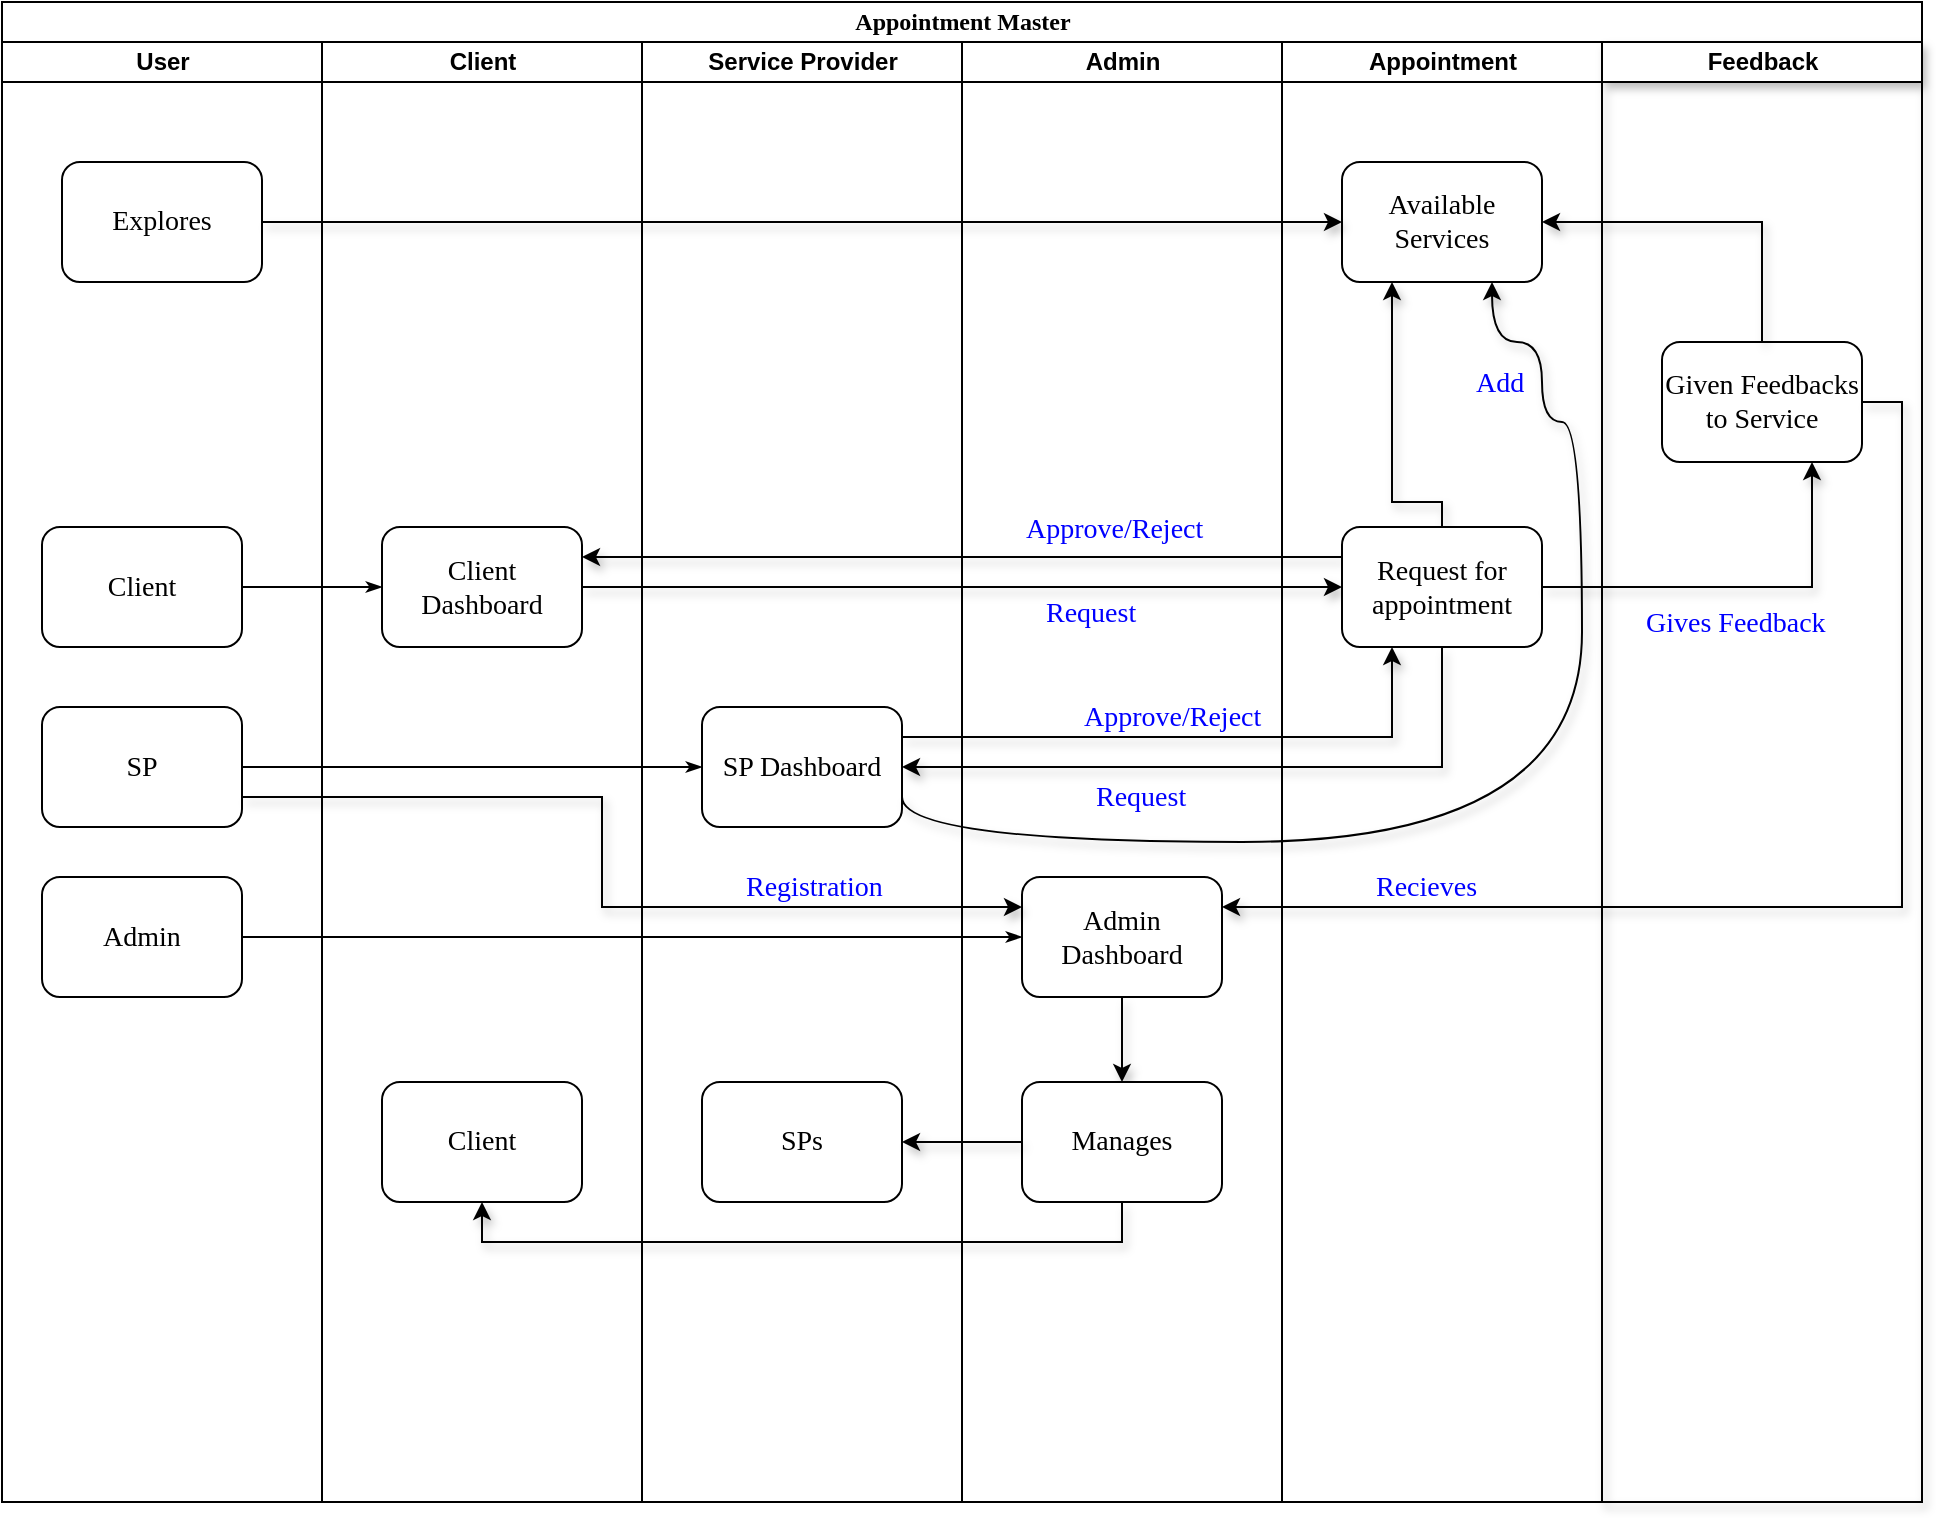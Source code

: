<mxfile userAgent="Mozilla/5.0 (Windows NT 10.0; Win64; x64) AppleWebKit/537.36 (KHTML, like Gecko) draw.io/8.8.0 Chrome/61.0.316.100 Electron/2.0.2 Safari/537.36" version="8.8.0" editor="www.draw.io" type="device"><diagram name="Page-1" id="74e2e168-ea6b-b213-b513-2b3c1d86103e"><mxGraphModel dx="1737" dy="1032" grid="1" gridSize="10" guides="1" tooltips="1" connect="1" arrows="1" fold="1" page="1" pageScale="1" pageWidth="1100" pageHeight="850" background="#ffffff" math="0" shadow="0"><root><mxCell id="0"/><mxCell id="1" parent="0"/><mxCell id="77e6c97f196da883-1" value="Appointment Master" style="swimlane;html=1;childLayout=stackLayout;startSize=20;rounded=0;shadow=0;labelBackgroundColor=none;strokeColor=#000000;strokeWidth=1;fillColor=#ffffff;fontFamily=Verdana;fontSize=12;fontColor=#000000;align=center;labelBorderColor=none;" parent="1" vertex="1"><mxGeometry x="70" y="40" width="960" height="750" as="geometry"/></mxCell><mxCell id="77e6c97f196da883-2" value="User" style="swimlane;html=1;startSize=20;labelBorderColor=none;" parent="77e6c97f196da883-1" vertex="1"><mxGeometry y="20" width="160" height="730" as="geometry"/></mxCell><mxCell id="77e6c97f196da883-8" value="Client" style="rounded=1;whiteSpace=wrap;html=1;shadow=0;labelBackgroundColor=none;strokeColor=#000000;strokeWidth=1;fillColor=#ffffff;fontFamily=Verdana;fontSize=14;fontColor=#000000;align=center;labelBorderColor=none;" parent="77e6c97f196da883-2" vertex="1"><mxGeometry x="20" y="242.5" width="100" height="60" as="geometry"/></mxCell><mxCell id="77e6c97f196da883-9" value="SP" style="rounded=1;whiteSpace=wrap;html=1;shadow=0;labelBackgroundColor=none;strokeColor=#000000;strokeWidth=1;fillColor=#ffffff;fontFamily=Verdana;fontSize=14;fontColor=#000000;align=center;labelBorderColor=none;" parent="77e6c97f196da883-2" vertex="1"><mxGeometry x="20" y="332.5" width="100" height="60" as="geometry"/></mxCell><mxCell id="6" value="Admin" style="rounded=1;whiteSpace=wrap;html=1;shadow=0;labelBackgroundColor=none;strokeColor=#000000;strokeWidth=1;fillColor=#ffffff;fontFamily=Verdana;fontSize=14;fontColor=#000000;align=center;labelBorderColor=none;" vertex="1" parent="77e6c97f196da883-2"><mxGeometry x="20" y="417.5" width="100" height="60" as="geometry"/></mxCell><mxCell id="7" value="Explores" style="rounded=1;whiteSpace=wrap;html=1;shadow=0;labelBackgroundColor=none;strokeColor=#000000;strokeWidth=1;fillColor=#ffffff;fontFamily=Verdana;fontSize=14;fontColor=#000000;align=center;labelBorderColor=none;" vertex="1" parent="77e6c97f196da883-2"><mxGeometry x="30" y="60" width="100" height="60" as="geometry"/></mxCell><mxCell id="77e6c97f196da883-26" style="edgeStyle=orthogonalEdgeStyle;rounded=1;html=1;labelBackgroundColor=none;startArrow=none;startFill=0;startSize=5;endArrow=classicThin;endFill=1;endSize=5;jettySize=auto;orthogonalLoop=1;strokeColor=#000000;strokeWidth=1;fontFamily=Verdana;fontSize=8;fontColor=#000000;labelBorderColor=none;" parent="77e6c97f196da883-1" source="77e6c97f196da883-8" target="77e6c97f196da883-11" edge="1"><mxGeometry relative="1" as="geometry"/></mxCell><mxCell id="77e6c97f196da883-28" style="edgeStyle=orthogonalEdgeStyle;rounded=1;html=1;labelBackgroundColor=none;startArrow=none;startFill=0;startSize=5;endArrow=classicThin;endFill=1;endSize=5;jettySize=auto;orthogonalLoop=1;strokeColor=#000000;strokeWidth=1;fontFamily=Verdana;fontSize=8;fontColor=#000000;labelBorderColor=none;" parent="77e6c97f196da883-1" source="77e6c97f196da883-9" target="77e6c97f196da883-12" edge="1"><mxGeometry relative="1" as="geometry"/></mxCell><mxCell id="77e6c97f196da883-33" style="edgeStyle=orthogonalEdgeStyle;rounded=1;html=1;labelBackgroundColor=none;startArrow=none;startFill=0;startSize=5;endArrow=classicThin;endFill=1;endSize=5;jettySize=auto;orthogonalLoop=1;strokeColor=#000000;strokeWidth=1;fontFamily=Verdana;fontSize=8;fontColor=#000000;exitX=1;exitY=0.5;labelBorderColor=none;" parent="77e6c97f196da883-1" source="6" target="77e6c97f196da883-15" edge="1"><mxGeometry relative="1" as="geometry"><mxPoint x="130" y="467.5" as="sourcePoint"/></mxGeometry></mxCell><mxCell id="11" style="edgeStyle=orthogonalEdgeStyle;rounded=0;comic=0;html=1;exitX=1;exitY=0.5;shadow=1;startArrow=none;startFill=0;endArrow=classic;endFill=1;endSize=6;jettySize=auto;orthogonalLoop=1;strokeColor=#000000;strokeWidth=1;fontFamily=Georgia;fontSize=14;fontColor=#0000FF;labelBorderColor=none;" edge="1" parent="77e6c97f196da883-1" source="77e6c97f196da883-11" target="10"><mxGeometry relative="1" as="geometry"/></mxCell><mxCell id="12" style="edgeStyle=orthogonalEdgeStyle;rounded=0;comic=0;html=1;exitX=0.5;exitY=1;entryX=1;entryY=0.5;shadow=1;startArrow=none;startFill=0;endArrow=classic;endFill=1;endSize=6;jettySize=auto;orthogonalLoop=1;strokeColor=#000000;strokeWidth=1;fontFamily=Georgia;fontSize=14;fontColor=#0000FF;labelBorderColor=none;" edge="1" parent="77e6c97f196da883-1" source="10" target="77e6c97f196da883-12"><mxGeometry relative="1" as="geometry"/></mxCell><mxCell id="13" style="edgeStyle=orthogonalEdgeStyle;rounded=0;comic=0;html=1;exitX=1;exitY=0.25;entryX=0.25;entryY=1;shadow=1;startArrow=none;startFill=0;endArrow=classic;endFill=1;endSize=6;jettySize=auto;orthogonalLoop=1;strokeColor=#000000;strokeWidth=1;fontFamily=Georgia;fontSize=14;fontColor=#0000FF;labelBorderColor=none;" edge="1" parent="77e6c97f196da883-1" source="77e6c97f196da883-12" target="10"><mxGeometry relative="1" as="geometry"/></mxCell><mxCell id="14" style="edgeStyle=orthogonalEdgeStyle;rounded=0;comic=0;html=1;exitX=0;exitY=0.25;entryX=1;entryY=0.25;shadow=1;startArrow=none;startFill=0;endArrow=classic;endFill=1;endSize=6;jettySize=auto;orthogonalLoop=1;strokeColor=#000000;strokeWidth=1;fontFamily=Georgia;fontSize=14;fontColor=#0000FF;labelBorderColor=none;" edge="1" parent="77e6c97f196da883-1" source="10" target="77e6c97f196da883-11"><mxGeometry relative="1" as="geometry"/></mxCell><mxCell id="77e6c97f196da883-3" value="Client" style="swimlane;html=1;startSize=20;labelBorderColor=none;" parent="77e6c97f196da883-1" vertex="1"><mxGeometry x="160" y="20" width="160" height="730" as="geometry"/></mxCell><mxCell id="77e6c97f196da883-11" value="Client Dashboard" style="rounded=1;whiteSpace=wrap;html=1;shadow=0;labelBackgroundColor=none;strokeColor=#000000;strokeWidth=1;fillColor=#ffffff;fontFamily=Verdana;fontSize=14;fontColor=#000000;align=center;labelBorderColor=none;" parent="77e6c97f196da883-3" vertex="1"><mxGeometry x="30" y="242.5" width="100" height="60" as="geometry"/></mxCell><mxCell id="26" value="Client" style="rounded=1;whiteSpace=wrap;html=1;shadow=0;labelBackgroundColor=none;strokeColor=#000000;strokeWidth=1;fillColor=#ffffff;fontFamily=Verdana;fontSize=14;fontColor=#000000;align=center;labelBorderColor=none;" vertex="1" parent="77e6c97f196da883-3"><mxGeometry x="30" y="520" width="100" height="60" as="geometry"/></mxCell><mxCell id="77e6c97f196da883-4" value="Service Provider" style="swimlane;html=1;startSize=20;fontSize=12;labelBorderColor=none;" parent="77e6c97f196da883-1" vertex="1"><mxGeometry x="320" y="20" width="160" height="730" as="geometry"/></mxCell><mxCell id="77e6c97f196da883-12" value="SP Dashboard&lt;br style=&quot;font-size: 14px&quot;&gt;" style="rounded=1;whiteSpace=wrap;html=1;shadow=0;labelBackgroundColor=none;strokeColor=#000000;strokeWidth=1;fillColor=#ffffff;fontFamily=Verdana;fontSize=14;fontColor=#000000;align=center;labelBorderColor=none;" parent="77e6c97f196da883-4" vertex="1"><mxGeometry x="30" y="332.5" width="100" height="60" as="geometry"/></mxCell><mxCell id="27" value="SPs" style="rounded=1;whiteSpace=wrap;html=1;shadow=0;labelBackgroundColor=none;strokeColor=#000000;strokeWidth=1;fillColor=#ffffff;fontFamily=Verdana;fontSize=14;fontColor=#000000;align=center;labelBorderColor=none;" vertex="1" parent="77e6c97f196da883-4"><mxGeometry x="30" y="520" width="100" height="60" as="geometry"/></mxCell><mxCell id="77e6c97f196da883-5" value="Admin" style="swimlane;html=1;startSize=20;labelBorderColor=none;" parent="77e6c97f196da883-1" vertex="1"><mxGeometry x="480" y="20" width="160" height="730" as="geometry"/></mxCell><mxCell id="29" style="edgeStyle=orthogonalEdgeStyle;rounded=0;comic=0;html=1;exitX=0.5;exitY=1;entryX=0.5;entryY=0;shadow=1;startArrow=none;startFill=0;endArrow=classic;endFill=1;endSize=6;jettySize=auto;orthogonalLoop=1;strokeColor=#000000;strokeWidth=1;fontFamily=Georgia;fontSize=14;fontColor=#0000FF;" edge="1" parent="77e6c97f196da883-5" source="77e6c97f196da883-15" target="28"><mxGeometry relative="1" as="geometry"/></mxCell><mxCell id="77e6c97f196da883-15" value="&lt;font style=&quot;font-size: 14px;&quot;&gt;Admin Dashboard&lt;br style=&quot;font-size: 14px;&quot;&gt;&lt;/font&gt;" style="rounded=1;whiteSpace=wrap;html=1;shadow=0;labelBackgroundColor=none;strokeColor=#000000;strokeWidth=1;fillColor=#ffffff;fontFamily=Verdana;fontSize=14;fontColor=#000000;align=center;labelBorderColor=none;" parent="77e6c97f196da883-5" vertex="1"><mxGeometry x="30" y="417.5" width="100" height="60" as="geometry"/></mxCell><mxCell id="28" value="Manages" style="rounded=1;whiteSpace=wrap;html=1;shadow=0;labelBackgroundColor=none;strokeColor=#000000;strokeWidth=1;fillColor=#ffffff;fontFamily=Verdana;fontSize=14;fontColor=#000000;align=center;labelBorderColor=none;" vertex="1" parent="77e6c97f196da883-5"><mxGeometry x="30" y="520" width="100" height="60" as="geometry"/></mxCell><mxCell id="77e6c97f196da883-7" value="Appointment" style="swimlane;html=1;startSize=20;labelBorderColor=none;" parent="77e6c97f196da883-1" vertex="1"><mxGeometry x="640" y="20" width="160" height="730" as="geometry"/></mxCell><mxCell id="38" style="edgeStyle=orthogonalEdgeStyle;rounded=0;comic=0;html=1;exitX=0.5;exitY=0;entryX=0.25;entryY=1;shadow=1;startArrow=none;startFill=0;endArrow=classic;endFill=1;endSize=6;jettySize=auto;orthogonalLoop=1;strokeColor=#000000;strokeWidth=1;fontFamily=Georgia;fontSize=14;fontColor=#0000FF;" edge="1" parent="77e6c97f196da883-7" source="10" target="22"><mxGeometry relative="1" as="geometry"><Array as="points"><mxPoint x="80" y="230"/><mxPoint x="55" y="230"/></Array></mxGeometry></mxCell><mxCell id="10" value="Request for appointment" style="rounded=1;whiteSpace=wrap;html=1;shadow=0;labelBackgroundColor=none;strokeColor=#000000;strokeWidth=1;fillColor=#ffffff;fontFamily=Verdana;fontSize=14;fontColor=#000000;align=center;labelBorderColor=none;" vertex="1" parent="77e6c97f196da883-7"><mxGeometry x="30" y="242.5" width="100" height="60" as="geometry"/></mxCell><mxCell id="22" value="Available&lt;br&gt;Services&lt;br&gt;" style="rounded=1;whiteSpace=wrap;html=1;shadow=0;labelBackgroundColor=none;strokeColor=#000000;strokeWidth=1;fillColor=#ffffff;fontFamily=Verdana;fontSize=14;fontColor=#000000;align=center;labelBorderColor=none;" vertex="1" parent="77e6c97f196da883-7"><mxGeometry x="30" y="60" width="100" height="60" as="geometry"/></mxCell><mxCell id="33" value="Recieves" style="text;html=1;resizable=0;points=[];autosize=1;align=left;verticalAlign=top;spacingTop=-4;fontSize=14;fontFamily=Georgia;fontColor=#0000FF;" vertex="1" parent="77e6c97f196da883-7"><mxGeometry x="45" y="412" width="70" height="20" as="geometry"/></mxCell><mxCell id="35" value="Add" style="text;html=1;resizable=0;points=[];autosize=1;align=left;verticalAlign=top;spacingTop=-4;fontSize=14;fontFamily=Georgia;fontColor=#0000FF;" vertex="1" parent="77e6c97f196da883-7"><mxGeometry x="95" y="160" width="40" height="20" as="geometry"/></mxCell><mxCell id="8" value="Feedback&lt;br&gt;" style="swimlane;html=1;startSize=20;shadow=1;labelBorderColor=none;" vertex="1" parent="77e6c97f196da883-1"><mxGeometry x="800" y="20" width="160" height="730" as="geometry"/></mxCell><mxCell id="24" value="Given Feedbacks to Service&lt;br&gt;" style="rounded=1;whiteSpace=wrap;html=1;shadow=0;labelBackgroundColor=none;strokeColor=#000000;strokeWidth=1;fillColor=#ffffff;fontFamily=Verdana;fontSize=14;fontColor=#000000;align=center;labelBorderColor=none;" vertex="1" parent="8"><mxGeometry x="30" y="150" width="100" height="60" as="geometry"/></mxCell><mxCell id="23" style="edgeStyle=orthogonalEdgeStyle;rounded=0;comic=0;html=1;exitX=1;exitY=0.5;entryX=0;entryY=0.5;shadow=1;startArrow=none;startFill=0;endArrow=classic;endFill=1;endSize=6;jettySize=auto;orthogonalLoop=1;strokeColor=#000000;strokeWidth=1;fontFamily=Georgia;fontSize=14;fontColor=#0000FF;labelBorderColor=none;" edge="1" parent="77e6c97f196da883-1" source="7" target="22"><mxGeometry relative="1" as="geometry"/></mxCell><mxCell id="25" style="edgeStyle=orthogonalEdgeStyle;rounded=0;comic=0;html=1;exitX=0.5;exitY=0;entryX=1;entryY=0.5;shadow=1;startArrow=none;startFill=0;endArrow=classic;endFill=1;endSize=6;jettySize=auto;orthogonalLoop=1;strokeColor=#000000;strokeWidth=1;fontFamily=Georgia;fontSize=14;fontColor=#0000FF;labelBorderColor=none;" edge="1" parent="77e6c97f196da883-1" source="24" target="22"><mxGeometry relative="1" as="geometry"/></mxCell><mxCell id="30" style="edgeStyle=orthogonalEdgeStyle;rounded=0;comic=0;html=1;exitX=0;exitY=0.5;entryX=1;entryY=0.5;shadow=1;startArrow=none;startFill=0;endArrow=classic;endFill=1;endSize=6;jettySize=auto;orthogonalLoop=1;strokeColor=#000000;strokeWidth=1;fontFamily=Georgia;fontSize=14;fontColor=#0000FF;" edge="1" parent="77e6c97f196da883-1" source="28" target="27"><mxGeometry relative="1" as="geometry"/></mxCell><mxCell id="31" style="edgeStyle=orthogonalEdgeStyle;rounded=0;comic=0;html=1;exitX=0.5;exitY=1;entryX=0.5;entryY=1;shadow=1;startArrow=none;startFill=0;endArrow=classic;endFill=1;endSize=6;jettySize=auto;orthogonalLoop=1;strokeColor=#000000;strokeWidth=1;fontFamily=Georgia;fontSize=14;fontColor=#0000FF;" edge="1" parent="77e6c97f196da883-1" source="28" target="26"><mxGeometry relative="1" as="geometry"/></mxCell><mxCell id="32" style="edgeStyle=orthogonalEdgeStyle;rounded=0;comic=0;html=1;exitX=1;exitY=0.5;entryX=1;entryY=0.25;shadow=1;startArrow=none;startFill=0;endArrow=classic;endFill=1;endSize=6;jettySize=auto;orthogonalLoop=1;strokeColor=#000000;strokeWidth=1;fontFamily=Georgia;fontSize=14;fontColor=#0000FF;" edge="1" parent="77e6c97f196da883-1" source="24" target="77e6c97f196da883-15"><mxGeometry relative="1" as="geometry"><mxPoint x="829.667" y="453" as="sourcePoint"/></mxGeometry></mxCell><mxCell id="34" style="edgeStyle=orthogonalEdgeStyle;rounded=0;comic=0;html=1;exitX=1;exitY=0.75;shadow=1;startArrow=none;startFill=0;endArrow=classic;endFill=1;endSize=6;jettySize=auto;orthogonalLoop=1;strokeColor=#000000;strokeWidth=1;fontFamily=Georgia;fontSize=14;fontColor=#0000FF;curved=1;entryX=0.75;entryY=1;" edge="1" parent="77e6c97f196da883-1" source="77e6c97f196da883-12" target="22"><mxGeometry relative="1" as="geometry"><mxPoint x="790" y="150" as="targetPoint"/><Array as="points"><mxPoint x="450" y="420"/><mxPoint x="790" y="420"/><mxPoint x="790" y="210"/><mxPoint x="770" y="210"/><mxPoint x="770" y="170"/><mxPoint x="745" y="170"/></Array></mxGeometry></mxCell><mxCell id="36" style="edgeStyle=orthogonalEdgeStyle;rounded=0;comic=0;html=1;exitX=1;exitY=0.75;entryX=0;entryY=0.25;shadow=1;startArrow=none;startFill=0;endArrow=classic;endFill=1;endSize=6;jettySize=auto;orthogonalLoop=1;strokeColor=#000000;strokeWidth=1;fontFamily=Georgia;fontSize=14;fontColor=#0000FF;elbow=vertical;" edge="1" parent="77e6c97f196da883-1" source="77e6c97f196da883-9" target="77e6c97f196da883-15"><mxGeometry relative="1" as="geometry"><Array as="points"><mxPoint x="300" y="398"/><mxPoint x="300" y="453"/></Array></mxGeometry></mxCell><mxCell id="39" style="edgeStyle=orthogonalEdgeStyle;rounded=0;comic=0;html=1;exitX=1;exitY=0.5;entryX=0.75;entryY=1;shadow=1;startArrow=none;startFill=0;endArrow=classic;endFill=1;endSize=6;jettySize=auto;orthogonalLoop=1;strokeColor=#000000;strokeWidth=1;fontFamily=Georgia;fontSize=14;fontColor=#0000FF;" edge="1" parent="77e6c97f196da883-1" source="10" target="24"><mxGeometry relative="1" as="geometry"/></mxCell><mxCell id="15" value="Approve/Reject" style="text;html=1;resizable=0;points=[];autosize=1;align=left;verticalAlign=top;spacingTop=-4;fontSize=14;fontFamily=Georgia;fontColor=#0000FF;labelBorderColor=none;" vertex="1" parent="1"><mxGeometry x="580" y="292.5" width="110" height="20" as="geometry"/></mxCell><mxCell id="16" value="Request" style="text;html=1;resizable=0;points=[];autosize=1;align=left;verticalAlign=top;spacingTop=-4;fontSize=14;fontFamily=Georgia;fontColor=#0000FF;labelBorderColor=none;" vertex="1" parent="1"><mxGeometry x="590" y="334.5" width="70" height="20" as="geometry"/></mxCell><mxCell id="18" value="Request&lt;br&gt;" style="text;html=1;resizable=0;points=[];autosize=1;align=left;verticalAlign=top;spacingTop=-4;fontSize=14;fontFamily=Georgia;fontColor=#0000FF;labelBorderColor=none;" vertex="1" parent="1"><mxGeometry x="615" y="426.5" width="70" height="20" as="geometry"/></mxCell><mxCell id="19" value="Approve/Reject" style="text;html=1;resizable=0;points=[];autosize=1;align=left;verticalAlign=top;spacingTop=-4;fontSize=14;fontFamily=Georgia;fontColor=#0000FF;labelBorderColor=none;" vertex="1" parent="1"><mxGeometry x="609" y="386.5" width="110" height="20" as="geometry"/></mxCell><mxCell id="37" value="Registration" style="text;html=1;resizable=0;points=[];autosize=1;align=left;verticalAlign=top;spacingTop=-4;fontSize=14;fontFamily=Georgia;fontColor=#0000FF;" vertex="1" parent="1"><mxGeometry x="440" y="472" width="90" height="20" as="geometry"/></mxCell><mxCell id="40" value="Gives Feedback" style="text;html=1;resizable=0;points=[];autosize=1;align=left;verticalAlign=top;spacingTop=-4;fontSize=14;fontFamily=Georgia;fontColor=#0000FF;" vertex="1" parent="1"><mxGeometry x="890" y="340" width="110" height="20" as="geometry"/></mxCell></root></mxGraphModel></diagram></mxfile>